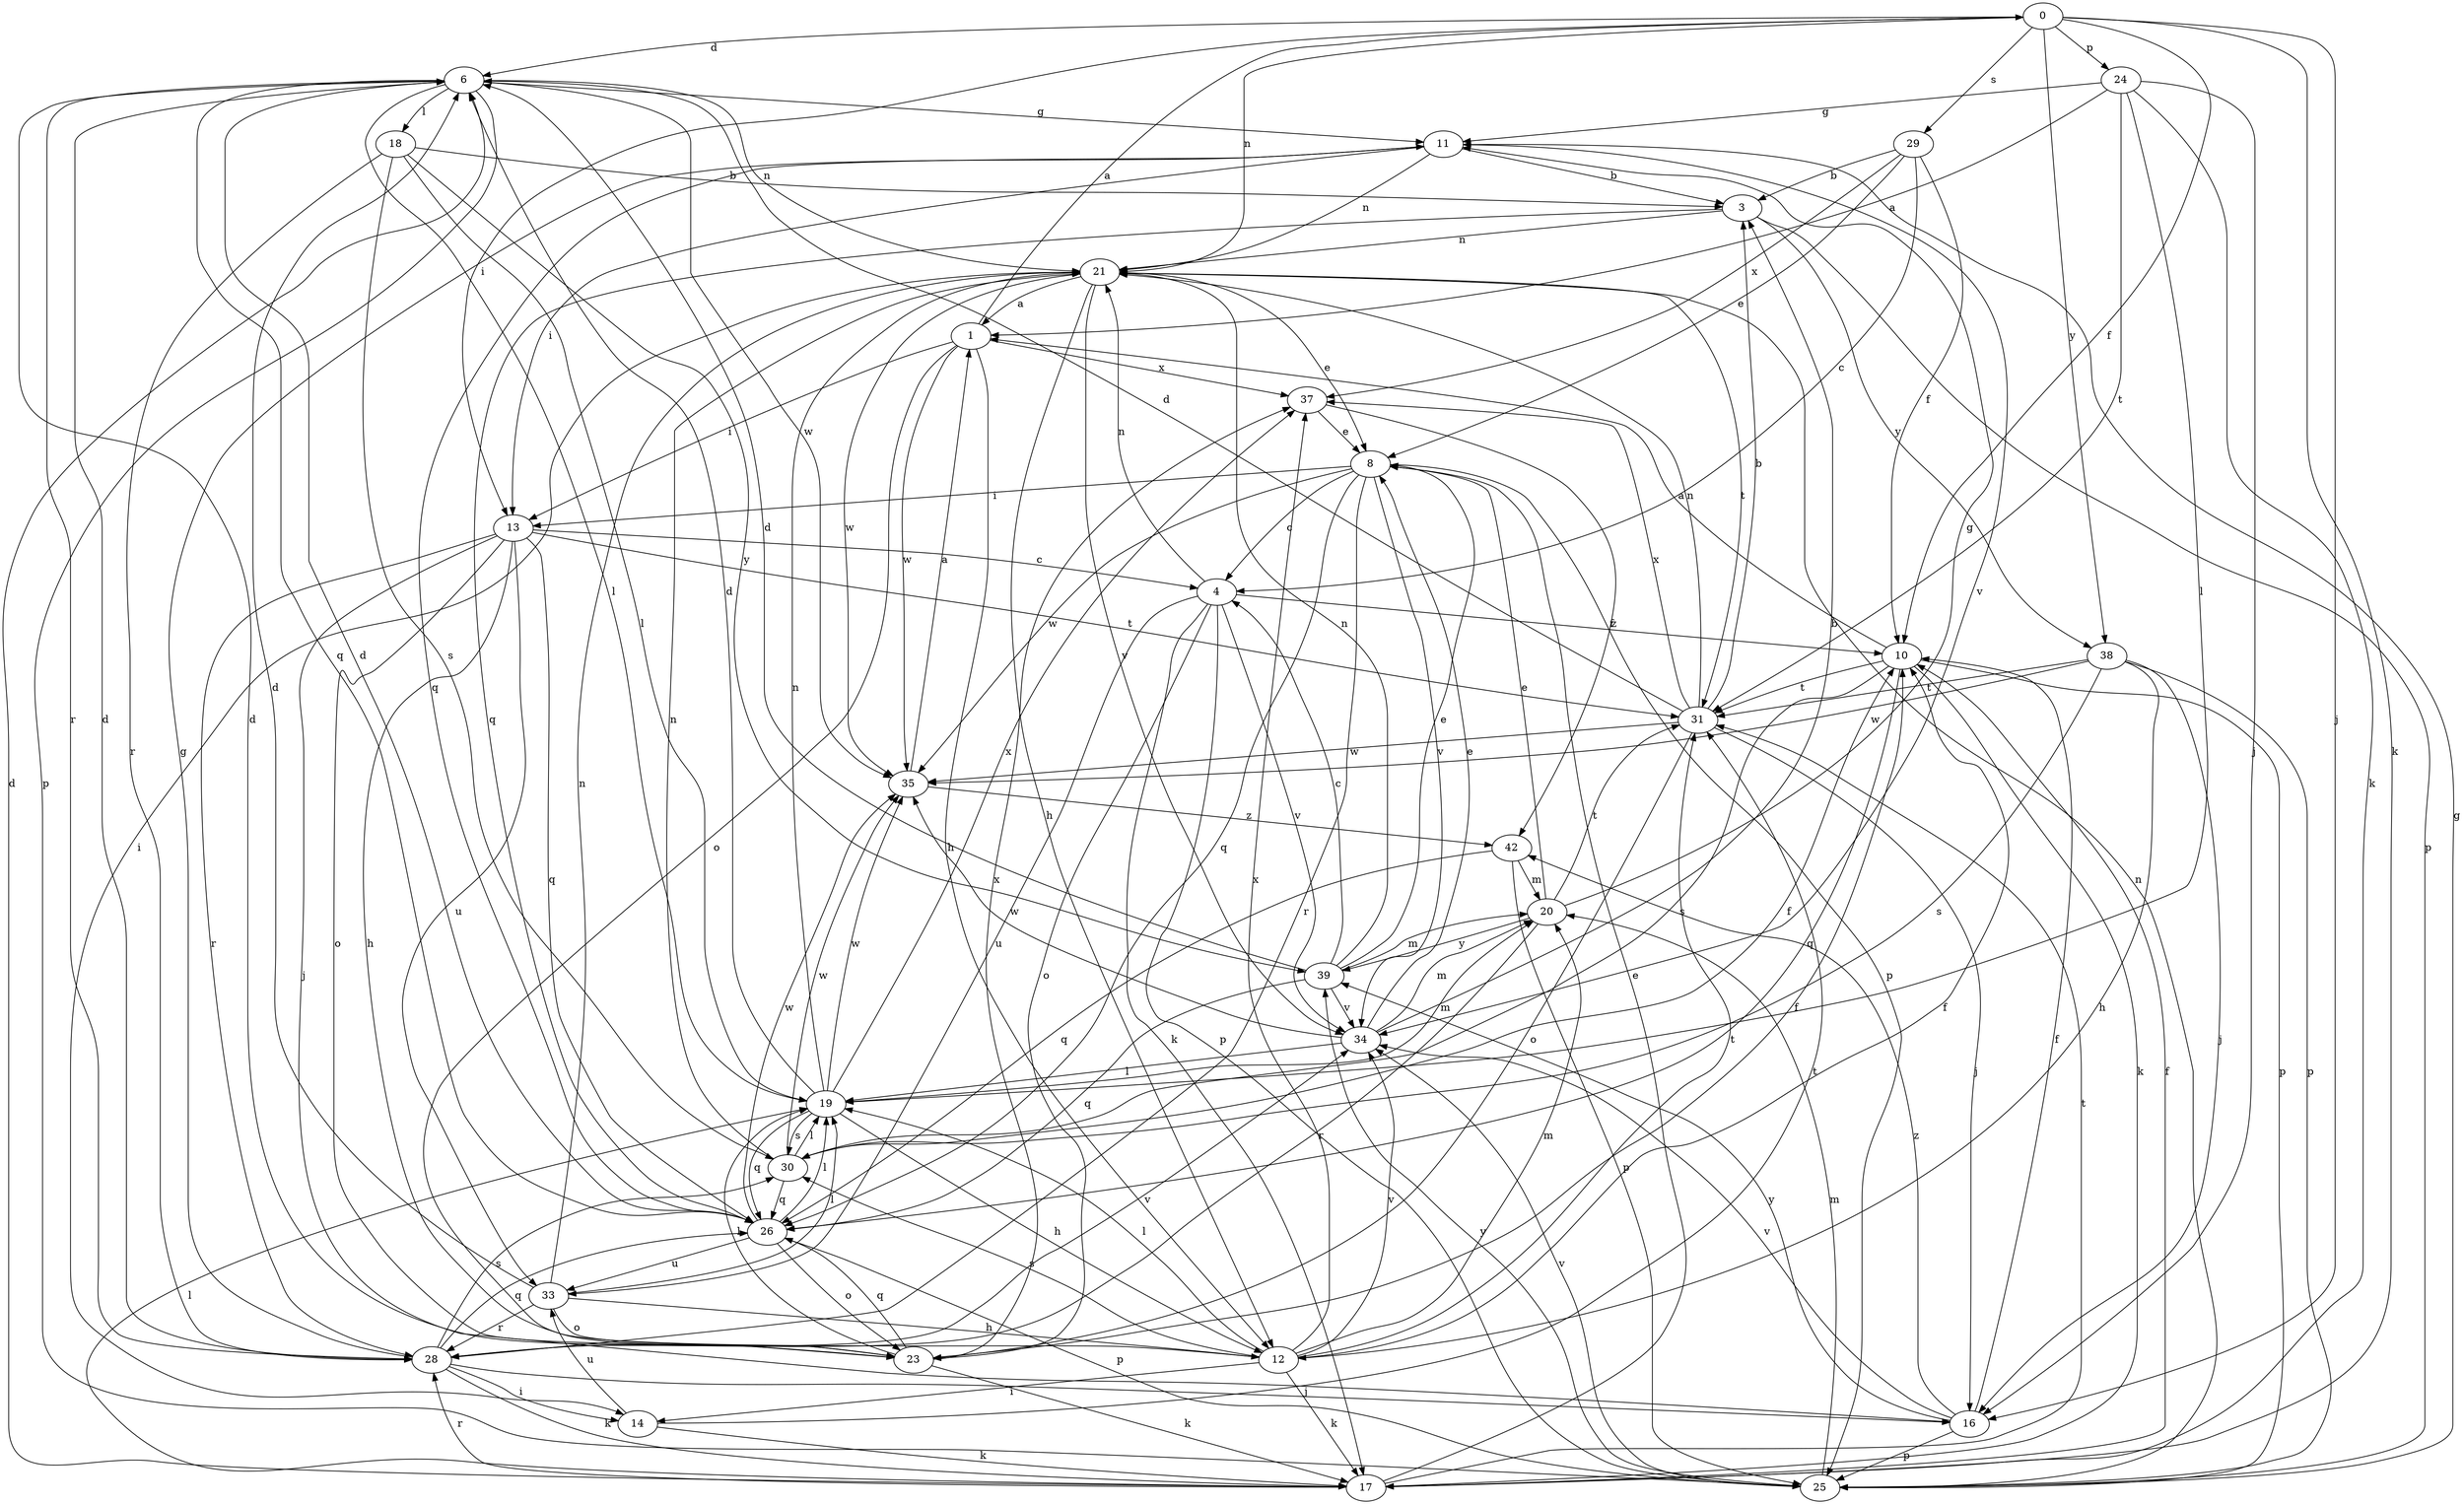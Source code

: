 strict digraph  {
0;
1;
3;
4;
6;
8;
10;
11;
12;
13;
14;
16;
17;
18;
19;
20;
21;
23;
24;
25;
26;
28;
29;
30;
31;
33;
34;
35;
37;
38;
39;
42;
0 -> 6  [label=d];
0 -> 10  [label=f];
0 -> 13  [label=i];
0 -> 16  [label=j];
0 -> 17  [label=k];
0 -> 21  [label=n];
0 -> 24  [label=p];
0 -> 29  [label=s];
0 -> 38  [label=y];
1 -> 0  [label=a];
1 -> 12  [label=h];
1 -> 13  [label=i];
1 -> 23  [label=o];
1 -> 35  [label=w];
1 -> 37  [label=x];
3 -> 21  [label=n];
3 -> 25  [label=p];
3 -> 26  [label=q];
3 -> 38  [label=y];
4 -> 10  [label=f];
4 -> 17  [label=k];
4 -> 21  [label=n];
4 -> 23  [label=o];
4 -> 25  [label=p];
4 -> 33  [label=u];
4 -> 34  [label=v];
6 -> 11  [label=g];
6 -> 18  [label=l];
6 -> 19  [label=l];
6 -> 21  [label=n];
6 -> 25  [label=p];
6 -> 26  [label=q];
6 -> 28  [label=r];
6 -> 35  [label=w];
8 -> 4  [label=c];
8 -> 13  [label=i];
8 -> 25  [label=p];
8 -> 26  [label=q];
8 -> 28  [label=r];
8 -> 34  [label=v];
8 -> 35  [label=w];
10 -> 1  [label=a];
10 -> 17  [label=k];
10 -> 25  [label=p];
10 -> 26  [label=q];
10 -> 30  [label=s];
10 -> 31  [label=t];
11 -> 3  [label=b];
11 -> 13  [label=i];
11 -> 21  [label=n];
11 -> 26  [label=q];
11 -> 34  [label=v];
12 -> 10  [label=f];
12 -> 14  [label=i];
12 -> 17  [label=k];
12 -> 19  [label=l];
12 -> 20  [label=m];
12 -> 30  [label=s];
12 -> 31  [label=t];
12 -> 34  [label=v];
12 -> 37  [label=x];
13 -> 4  [label=c];
13 -> 12  [label=h];
13 -> 16  [label=j];
13 -> 23  [label=o];
13 -> 26  [label=q];
13 -> 28  [label=r];
13 -> 31  [label=t];
13 -> 33  [label=u];
14 -> 17  [label=k];
14 -> 31  [label=t];
14 -> 33  [label=u];
16 -> 10  [label=f];
16 -> 25  [label=p];
16 -> 34  [label=v];
16 -> 39  [label=y];
16 -> 42  [label=z];
17 -> 6  [label=d];
17 -> 8  [label=e];
17 -> 10  [label=f];
17 -> 19  [label=l];
17 -> 28  [label=r];
17 -> 31  [label=t];
18 -> 3  [label=b];
18 -> 19  [label=l];
18 -> 28  [label=r];
18 -> 30  [label=s];
18 -> 39  [label=y];
19 -> 6  [label=d];
19 -> 12  [label=h];
19 -> 20  [label=m];
19 -> 21  [label=n];
19 -> 26  [label=q];
19 -> 30  [label=s];
19 -> 35  [label=w];
19 -> 37  [label=x];
20 -> 8  [label=e];
20 -> 11  [label=g];
20 -> 28  [label=r];
20 -> 31  [label=t];
20 -> 39  [label=y];
21 -> 1  [label=a];
21 -> 8  [label=e];
21 -> 12  [label=h];
21 -> 14  [label=i];
21 -> 31  [label=t];
21 -> 34  [label=v];
21 -> 35  [label=w];
23 -> 6  [label=d];
23 -> 10  [label=f];
23 -> 17  [label=k];
23 -> 19  [label=l];
23 -> 26  [label=q];
23 -> 37  [label=x];
24 -> 1  [label=a];
24 -> 11  [label=g];
24 -> 16  [label=j];
24 -> 17  [label=k];
24 -> 19  [label=l];
24 -> 31  [label=t];
25 -> 11  [label=g];
25 -> 20  [label=m];
25 -> 21  [label=n];
25 -> 34  [label=v];
25 -> 39  [label=y];
26 -> 6  [label=d];
26 -> 19  [label=l];
26 -> 23  [label=o];
26 -> 25  [label=p];
26 -> 33  [label=u];
26 -> 35  [label=w];
28 -> 6  [label=d];
28 -> 11  [label=g];
28 -> 14  [label=i];
28 -> 16  [label=j];
28 -> 17  [label=k];
28 -> 26  [label=q];
28 -> 30  [label=s];
28 -> 34  [label=v];
29 -> 3  [label=b];
29 -> 4  [label=c];
29 -> 8  [label=e];
29 -> 10  [label=f];
29 -> 37  [label=x];
30 -> 10  [label=f];
30 -> 19  [label=l];
30 -> 21  [label=n];
30 -> 26  [label=q];
30 -> 35  [label=w];
31 -> 3  [label=b];
31 -> 6  [label=d];
31 -> 16  [label=j];
31 -> 21  [label=n];
31 -> 23  [label=o];
31 -> 35  [label=w];
31 -> 37  [label=x];
33 -> 6  [label=d];
33 -> 12  [label=h];
33 -> 19  [label=l];
33 -> 21  [label=n];
33 -> 23  [label=o];
33 -> 28  [label=r];
34 -> 3  [label=b];
34 -> 8  [label=e];
34 -> 19  [label=l];
34 -> 20  [label=m];
34 -> 35  [label=w];
35 -> 1  [label=a];
35 -> 42  [label=z];
37 -> 8  [label=e];
37 -> 42  [label=z];
38 -> 12  [label=h];
38 -> 16  [label=j];
38 -> 25  [label=p];
38 -> 30  [label=s];
38 -> 31  [label=t];
38 -> 35  [label=w];
39 -> 4  [label=c];
39 -> 6  [label=d];
39 -> 8  [label=e];
39 -> 20  [label=m];
39 -> 21  [label=n];
39 -> 26  [label=q];
39 -> 34  [label=v];
42 -> 20  [label=m];
42 -> 25  [label=p];
42 -> 26  [label=q];
}
